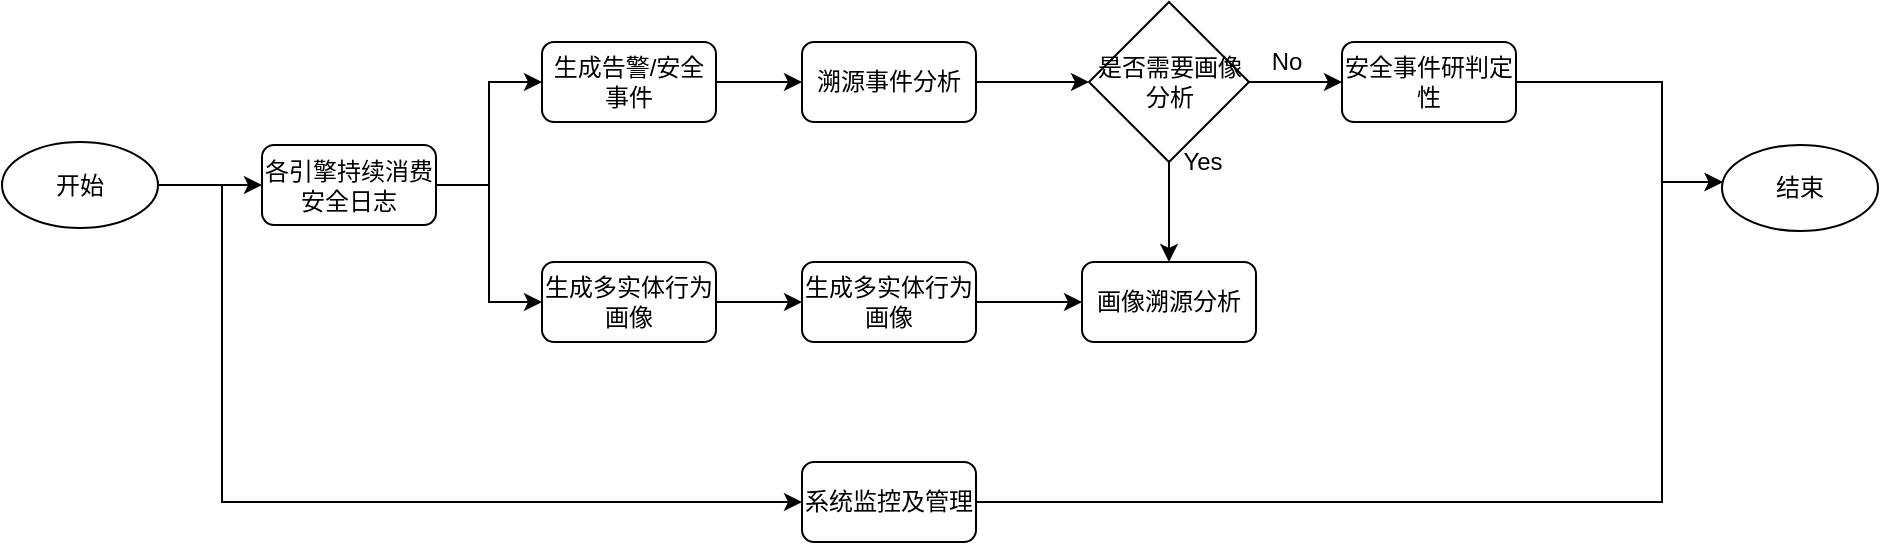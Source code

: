 <mxfile version="17.1.3" type="github">
  <diagram id="C5RBs43oDa-KdzZeNtuy" name="Page-1">
    <mxGraphModel dx="1834" dy="641" grid="1" gridSize="10" guides="1" tooltips="1" connect="1" arrows="1" fold="1" page="1" pageScale="1" pageWidth="827" pageHeight="1169" math="0" shadow="0">
      <root>
        <mxCell id="WIyWlLk6GJQsqaUBKTNV-0" />
        <mxCell id="WIyWlLk6GJQsqaUBKTNV-1" parent="WIyWlLk6GJQsqaUBKTNV-0" />
        <mxCell id="A-abu7hLOD2YzKdoIDYg-33" style="edgeStyle=orthogonalEdgeStyle;rounded=0;orthogonalLoop=1;jettySize=auto;html=1;entryX=0;entryY=0.5;entryDx=0;entryDy=0;" edge="1" parent="WIyWlLk6GJQsqaUBKTNV-1" source="A-abu7hLOD2YzKdoIDYg-0" target="A-abu7hLOD2YzKdoIDYg-32">
          <mxGeometry relative="1" as="geometry">
            <Array as="points">
              <mxPoint x="90" y="302" />
              <mxPoint x="90" y="460" />
            </Array>
          </mxGeometry>
        </mxCell>
        <mxCell id="A-abu7hLOD2YzKdoIDYg-0" value="开始" style="ellipse;whiteSpace=wrap;html=1;" vertex="1" parent="WIyWlLk6GJQsqaUBKTNV-1">
          <mxGeometry x="-20" y="280" width="78" height="43" as="geometry" />
        </mxCell>
        <mxCell id="A-abu7hLOD2YzKdoIDYg-1" value="" style="edgeStyle=orthogonalEdgeStyle;rounded=0;orthogonalLoop=1;jettySize=auto;html=1;entryX=0;entryY=0.5;entryDx=0;entryDy=0;" edge="1" parent="WIyWlLk6GJQsqaUBKTNV-1" source="A-abu7hLOD2YzKdoIDYg-2" target="A-abu7hLOD2YzKdoIDYg-16">
          <mxGeometry relative="1" as="geometry">
            <mxPoint x="230" y="301.5" as="targetPoint" />
          </mxGeometry>
        </mxCell>
        <mxCell id="A-abu7hLOD2YzKdoIDYg-19" style="edgeStyle=orthogonalEdgeStyle;rounded=0;orthogonalLoop=1;jettySize=auto;html=1;exitX=1;exitY=0.5;exitDx=0;exitDy=0;entryX=0;entryY=0.5;entryDx=0;entryDy=0;" edge="1" parent="WIyWlLk6GJQsqaUBKTNV-1" source="A-abu7hLOD2YzKdoIDYg-2" target="A-abu7hLOD2YzKdoIDYg-17">
          <mxGeometry relative="1" as="geometry" />
        </mxCell>
        <mxCell id="A-abu7hLOD2YzKdoIDYg-2" value="各引擎持续消费安全日志" style="rounded=1;whiteSpace=wrap;html=1;fontSize=12;glass=0;strokeWidth=1;shadow=0;" vertex="1" parent="WIyWlLk6GJQsqaUBKTNV-1">
          <mxGeometry x="110" y="281.5" width="87" height="40" as="geometry" />
        </mxCell>
        <mxCell id="A-abu7hLOD2YzKdoIDYg-4" value="结束" style="ellipse;whiteSpace=wrap;html=1;" vertex="1" parent="WIyWlLk6GJQsqaUBKTNV-1">
          <mxGeometry x="840" y="281.5" width="78" height="43" as="geometry" />
        </mxCell>
        <mxCell id="A-abu7hLOD2YzKdoIDYg-5" style="edgeStyle=orthogonalEdgeStyle;rounded=0;orthogonalLoop=1;jettySize=auto;html=1;exitX=1;exitY=0.5;exitDx=0;exitDy=0;entryX=0;entryY=0.5;entryDx=0;entryDy=0;" edge="1" parent="WIyWlLk6GJQsqaUBKTNV-1" source="A-abu7hLOD2YzKdoIDYg-0" target="A-abu7hLOD2YzKdoIDYg-2">
          <mxGeometry relative="1" as="geometry">
            <mxPoint x="190" y="311.481" as="sourcePoint" />
            <mxPoint x="290" y="351.481" as="targetPoint" />
          </mxGeometry>
        </mxCell>
        <mxCell id="A-abu7hLOD2YzKdoIDYg-21" value="" style="edgeStyle=orthogonalEdgeStyle;rounded=0;orthogonalLoop=1;jettySize=auto;html=1;" edge="1" parent="WIyWlLk6GJQsqaUBKTNV-1" source="A-abu7hLOD2YzKdoIDYg-16" target="A-abu7hLOD2YzKdoIDYg-20">
          <mxGeometry relative="1" as="geometry" />
        </mxCell>
        <mxCell id="A-abu7hLOD2YzKdoIDYg-16" value="生成告警/安全事件" style="rounded=1;whiteSpace=wrap;html=1;fontSize=12;glass=0;strokeWidth=1;shadow=0;" vertex="1" parent="WIyWlLk6GJQsqaUBKTNV-1">
          <mxGeometry x="250" y="230" width="87" height="40" as="geometry" />
        </mxCell>
        <mxCell id="A-abu7hLOD2YzKdoIDYg-26" value="" style="edgeStyle=orthogonalEdgeStyle;rounded=0;orthogonalLoop=1;jettySize=auto;html=1;" edge="1" parent="WIyWlLk6GJQsqaUBKTNV-1" source="A-abu7hLOD2YzKdoIDYg-17" target="A-abu7hLOD2YzKdoIDYg-22">
          <mxGeometry relative="1" as="geometry" />
        </mxCell>
        <mxCell id="A-abu7hLOD2YzKdoIDYg-17" value="生成多实体行为画像" style="rounded=1;whiteSpace=wrap;html=1;fontSize=12;glass=0;strokeWidth=1;shadow=0;" vertex="1" parent="WIyWlLk6GJQsqaUBKTNV-1">
          <mxGeometry x="250" y="340" width="87" height="40" as="geometry" />
        </mxCell>
        <mxCell id="A-abu7hLOD2YzKdoIDYg-30" value="" style="edgeStyle=orthogonalEdgeStyle;rounded=0;orthogonalLoop=1;jettySize=auto;html=1;" edge="1" parent="WIyWlLk6GJQsqaUBKTNV-1" source="A-abu7hLOD2YzKdoIDYg-20" target="A-abu7hLOD2YzKdoIDYg-29">
          <mxGeometry relative="1" as="geometry" />
        </mxCell>
        <mxCell id="A-abu7hLOD2YzKdoIDYg-20" value="溯源事件分析" style="rounded=1;whiteSpace=wrap;html=1;fontSize=12;glass=0;strokeWidth=1;shadow=0;" vertex="1" parent="WIyWlLk6GJQsqaUBKTNV-1">
          <mxGeometry x="380" y="230" width="87" height="40" as="geometry" />
        </mxCell>
        <mxCell id="A-abu7hLOD2YzKdoIDYg-28" value="" style="edgeStyle=orthogonalEdgeStyle;rounded=0;orthogonalLoop=1;jettySize=auto;html=1;" edge="1" parent="WIyWlLk6GJQsqaUBKTNV-1" source="A-abu7hLOD2YzKdoIDYg-22" target="A-abu7hLOD2YzKdoIDYg-27">
          <mxGeometry relative="1" as="geometry" />
        </mxCell>
        <mxCell id="A-abu7hLOD2YzKdoIDYg-22" value="生成多实体行为画像" style="rounded=1;whiteSpace=wrap;html=1;fontSize=12;glass=0;strokeWidth=1;shadow=0;" vertex="1" parent="WIyWlLk6GJQsqaUBKTNV-1">
          <mxGeometry x="380" y="340" width="87" height="40" as="geometry" />
        </mxCell>
        <mxCell id="A-abu7hLOD2YzKdoIDYg-27" value="画像溯源分析" style="rounded=1;whiteSpace=wrap;html=1;fontSize=12;glass=0;strokeWidth=1;shadow=0;" vertex="1" parent="WIyWlLk6GJQsqaUBKTNV-1">
          <mxGeometry x="520" y="340" width="87" height="40" as="geometry" />
        </mxCell>
        <mxCell id="A-abu7hLOD2YzKdoIDYg-31" value="" style="edgeStyle=orthogonalEdgeStyle;rounded=0;orthogonalLoop=1;jettySize=auto;html=1;" edge="1" parent="WIyWlLk6GJQsqaUBKTNV-1" source="A-abu7hLOD2YzKdoIDYg-29" target="A-abu7hLOD2YzKdoIDYg-27">
          <mxGeometry relative="1" as="geometry" />
        </mxCell>
        <mxCell id="A-abu7hLOD2YzKdoIDYg-39" style="edgeStyle=orthogonalEdgeStyle;rounded=0;orthogonalLoop=1;jettySize=auto;html=1;exitX=1;exitY=0.5;exitDx=0;exitDy=0;entryX=0;entryY=0.5;entryDx=0;entryDy=0;" edge="1" parent="WIyWlLk6GJQsqaUBKTNV-1" source="A-abu7hLOD2YzKdoIDYg-29" target="A-abu7hLOD2YzKdoIDYg-38">
          <mxGeometry relative="1" as="geometry" />
        </mxCell>
        <mxCell id="A-abu7hLOD2YzKdoIDYg-29" value="是否需要画像分析" style="rhombus;whiteSpace=wrap;html=1;" vertex="1" parent="WIyWlLk6GJQsqaUBKTNV-1">
          <mxGeometry x="523.5" y="210" width="80" height="80" as="geometry" />
        </mxCell>
        <mxCell id="A-abu7hLOD2YzKdoIDYg-34" style="edgeStyle=orthogonalEdgeStyle;rounded=0;orthogonalLoop=1;jettySize=auto;html=1;" edge="1" parent="WIyWlLk6GJQsqaUBKTNV-1" source="A-abu7hLOD2YzKdoIDYg-32" target="A-abu7hLOD2YzKdoIDYg-4">
          <mxGeometry relative="1" as="geometry">
            <Array as="points">
              <mxPoint x="810" y="460" />
              <mxPoint x="810" y="300" />
            </Array>
          </mxGeometry>
        </mxCell>
        <mxCell id="A-abu7hLOD2YzKdoIDYg-32" value="系统监控及管理" style="rounded=1;whiteSpace=wrap;html=1;fontSize=12;glass=0;strokeWidth=1;shadow=0;" vertex="1" parent="WIyWlLk6GJQsqaUBKTNV-1">
          <mxGeometry x="380" y="440" width="87" height="40" as="geometry" />
        </mxCell>
        <mxCell id="A-abu7hLOD2YzKdoIDYg-36" value="No" style="text;html=1;align=center;verticalAlign=middle;resizable=0;points=[];autosize=1;strokeColor=none;fillColor=none;" vertex="1" parent="WIyWlLk6GJQsqaUBKTNV-1">
          <mxGeometry x="607" y="230" width="30" height="20" as="geometry" />
        </mxCell>
        <mxCell id="A-abu7hLOD2YzKdoIDYg-37" value="Yes" style="text;html=1;align=center;verticalAlign=middle;resizable=0;points=[];autosize=1;strokeColor=none;fillColor=none;" vertex="1" parent="WIyWlLk6GJQsqaUBKTNV-1">
          <mxGeometry x="565" y="280" width="30" height="20" as="geometry" />
        </mxCell>
        <mxCell id="A-abu7hLOD2YzKdoIDYg-40" style="edgeStyle=orthogonalEdgeStyle;rounded=0;orthogonalLoop=1;jettySize=auto;html=1;" edge="1" parent="WIyWlLk6GJQsqaUBKTNV-1" source="A-abu7hLOD2YzKdoIDYg-38" target="A-abu7hLOD2YzKdoIDYg-4">
          <mxGeometry relative="1" as="geometry">
            <Array as="points">
              <mxPoint x="810" y="250" />
              <mxPoint x="810" y="300" />
            </Array>
          </mxGeometry>
        </mxCell>
        <mxCell id="A-abu7hLOD2YzKdoIDYg-38" value="安全事件研判定性" style="rounded=1;whiteSpace=wrap;html=1;fontSize=12;glass=0;strokeWidth=1;shadow=0;" vertex="1" parent="WIyWlLk6GJQsqaUBKTNV-1">
          <mxGeometry x="650" y="230" width="87" height="40" as="geometry" />
        </mxCell>
      </root>
    </mxGraphModel>
  </diagram>
</mxfile>
